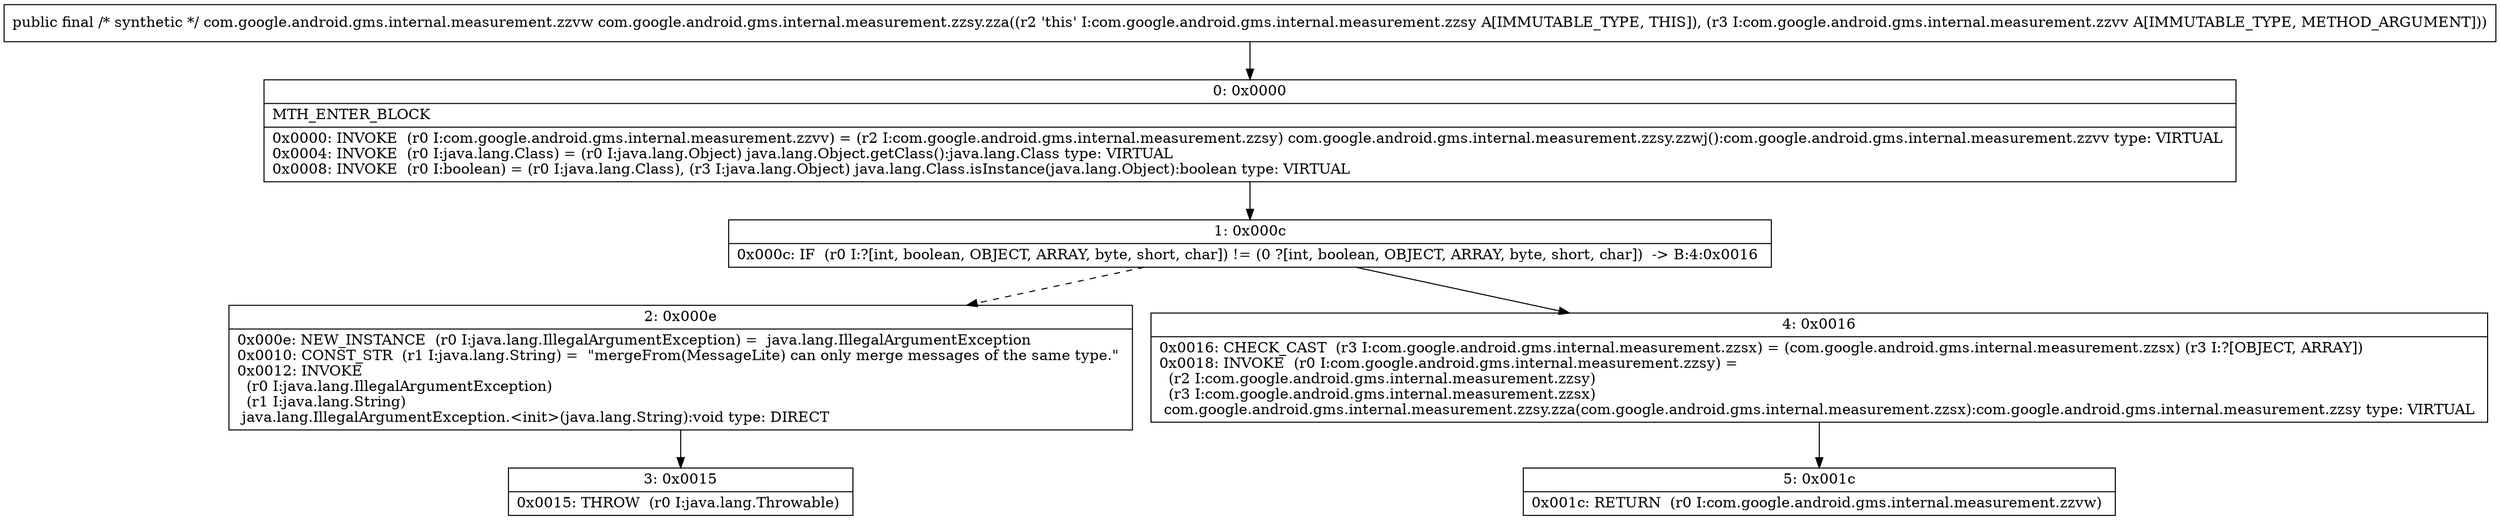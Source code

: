digraph "CFG forcom.google.android.gms.internal.measurement.zzsy.zza(Lcom\/google\/android\/gms\/internal\/measurement\/zzvv;)Lcom\/google\/android\/gms\/internal\/measurement\/zzvw;" {
Node_0 [shape=record,label="{0\:\ 0x0000|MTH_ENTER_BLOCK\l|0x0000: INVOKE  (r0 I:com.google.android.gms.internal.measurement.zzvv) = (r2 I:com.google.android.gms.internal.measurement.zzsy) com.google.android.gms.internal.measurement.zzsy.zzwj():com.google.android.gms.internal.measurement.zzvv type: VIRTUAL \l0x0004: INVOKE  (r0 I:java.lang.Class) = (r0 I:java.lang.Object) java.lang.Object.getClass():java.lang.Class type: VIRTUAL \l0x0008: INVOKE  (r0 I:boolean) = (r0 I:java.lang.Class), (r3 I:java.lang.Object) java.lang.Class.isInstance(java.lang.Object):boolean type: VIRTUAL \l}"];
Node_1 [shape=record,label="{1\:\ 0x000c|0x000c: IF  (r0 I:?[int, boolean, OBJECT, ARRAY, byte, short, char]) != (0 ?[int, boolean, OBJECT, ARRAY, byte, short, char])  \-\> B:4:0x0016 \l}"];
Node_2 [shape=record,label="{2\:\ 0x000e|0x000e: NEW_INSTANCE  (r0 I:java.lang.IllegalArgumentException) =  java.lang.IllegalArgumentException \l0x0010: CONST_STR  (r1 I:java.lang.String) =  \"mergeFrom(MessageLite) can only merge messages of the same type.\" \l0x0012: INVOKE  \l  (r0 I:java.lang.IllegalArgumentException)\l  (r1 I:java.lang.String)\l java.lang.IllegalArgumentException.\<init\>(java.lang.String):void type: DIRECT \l}"];
Node_3 [shape=record,label="{3\:\ 0x0015|0x0015: THROW  (r0 I:java.lang.Throwable) \l}"];
Node_4 [shape=record,label="{4\:\ 0x0016|0x0016: CHECK_CAST  (r3 I:com.google.android.gms.internal.measurement.zzsx) = (com.google.android.gms.internal.measurement.zzsx) (r3 I:?[OBJECT, ARRAY]) \l0x0018: INVOKE  (r0 I:com.google.android.gms.internal.measurement.zzsy) = \l  (r2 I:com.google.android.gms.internal.measurement.zzsy)\l  (r3 I:com.google.android.gms.internal.measurement.zzsx)\l com.google.android.gms.internal.measurement.zzsy.zza(com.google.android.gms.internal.measurement.zzsx):com.google.android.gms.internal.measurement.zzsy type: VIRTUAL \l}"];
Node_5 [shape=record,label="{5\:\ 0x001c|0x001c: RETURN  (r0 I:com.google.android.gms.internal.measurement.zzvw) \l}"];
MethodNode[shape=record,label="{public final \/* synthetic *\/ com.google.android.gms.internal.measurement.zzvw com.google.android.gms.internal.measurement.zzsy.zza((r2 'this' I:com.google.android.gms.internal.measurement.zzsy A[IMMUTABLE_TYPE, THIS]), (r3 I:com.google.android.gms.internal.measurement.zzvv A[IMMUTABLE_TYPE, METHOD_ARGUMENT])) }"];
MethodNode -> Node_0;
Node_0 -> Node_1;
Node_1 -> Node_2[style=dashed];
Node_1 -> Node_4;
Node_2 -> Node_3;
Node_4 -> Node_5;
}

